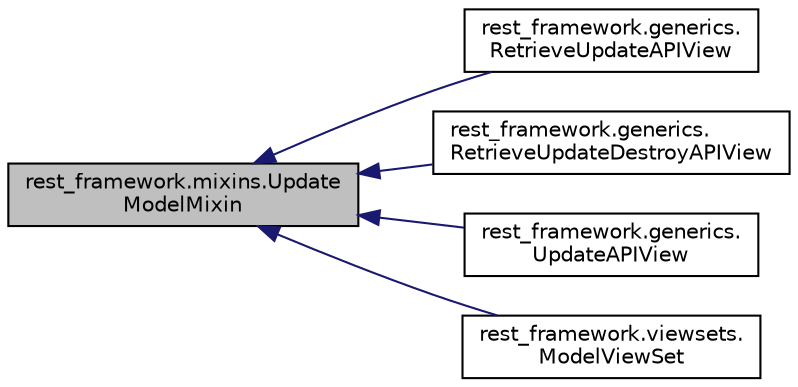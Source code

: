 digraph "rest_framework.mixins.UpdateModelMixin"
{
 // LATEX_PDF_SIZE
  edge [fontname="Helvetica",fontsize="10",labelfontname="Helvetica",labelfontsize="10"];
  node [fontname="Helvetica",fontsize="10",shape=record];
  rankdir="LR";
  Node1 [label="rest_framework.mixins.Update\lModelMixin",height=0.2,width=0.4,color="black", fillcolor="grey75", style="filled", fontcolor="black",tooltip=" "];
  Node1 -> Node2 [dir="back",color="midnightblue",fontsize="10",style="solid"];
  Node2 [label="rest_framework.generics.\lRetrieveUpdateAPIView",height=0.2,width=0.4,color="black", fillcolor="white", style="filled",URL="$classrest__framework_1_1generics_1_1_retrieve_update_a_p_i_view.html",tooltip=" "];
  Node1 -> Node3 [dir="back",color="midnightblue",fontsize="10",style="solid"];
  Node3 [label="rest_framework.generics.\lRetrieveUpdateDestroyAPIView",height=0.2,width=0.4,color="black", fillcolor="white", style="filled",URL="$classrest__framework_1_1generics_1_1_retrieve_update_destroy_a_p_i_view.html",tooltip=" "];
  Node1 -> Node4 [dir="back",color="midnightblue",fontsize="10",style="solid"];
  Node4 [label="rest_framework.generics.\lUpdateAPIView",height=0.2,width=0.4,color="black", fillcolor="white", style="filled",URL="$classrest__framework_1_1generics_1_1_update_a_p_i_view.html",tooltip=" "];
  Node1 -> Node5 [dir="back",color="midnightblue",fontsize="10",style="solid"];
  Node5 [label="rest_framework.viewsets.\lModelViewSet",height=0.2,width=0.4,color="black", fillcolor="white", style="filled",URL="$classrest__framework_1_1viewsets_1_1_model_view_set.html",tooltip=" "];
}
